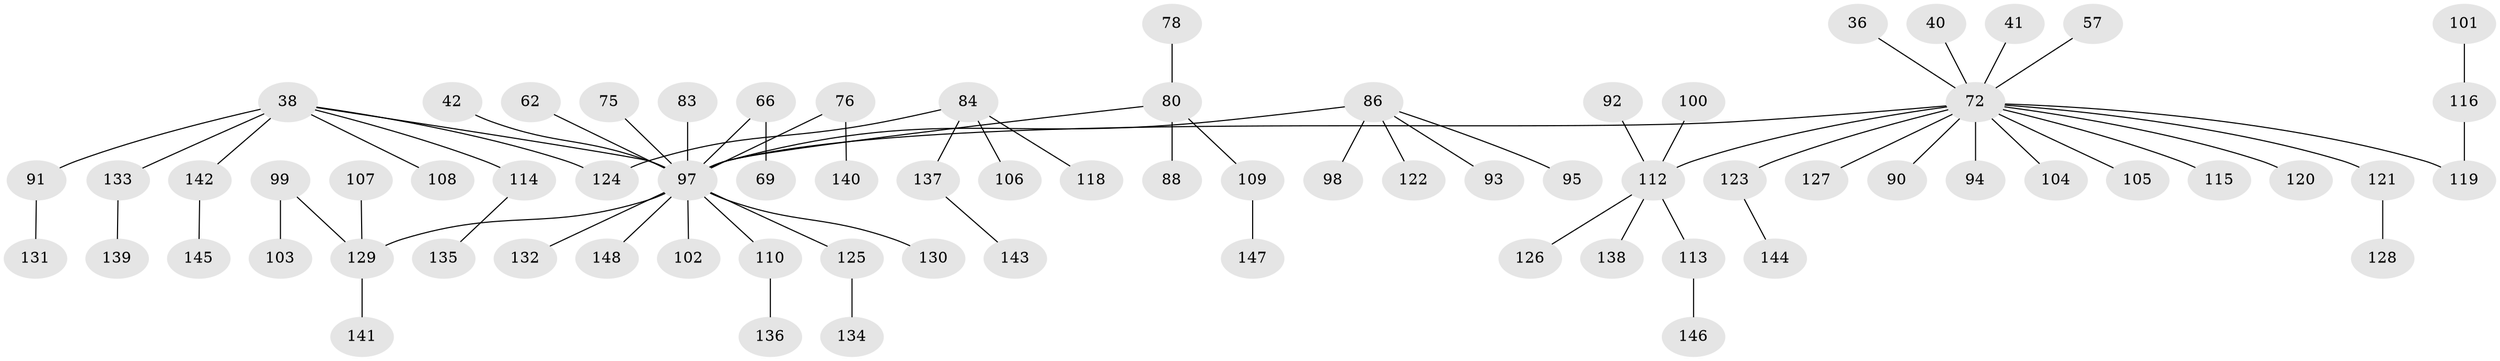 // original degree distribution, {2: 0.23648648648648649, 10: 0.006756756756756757, 4: 0.08783783783783784, 6: 0.02027027027027027, 3: 0.11486486486486487, 1: 0.5, 5: 0.033783783783783786}
// Generated by graph-tools (version 1.1) at 2025/44/03/04/25 21:44:43]
// undirected, 74 vertices, 73 edges
graph export_dot {
graph [start="1"]
  node [color=gray90,style=filled];
  36;
  38 [super="+23"];
  40;
  41;
  42;
  57;
  62;
  66;
  69;
  72 [super="+31+44"];
  75;
  76;
  78;
  80 [super="+52+58"];
  83;
  84 [super="+82"];
  86 [super="+61+59"];
  88;
  90;
  91 [super="+74"];
  92;
  93;
  94;
  95;
  97 [super="+7+53+55+71+89"];
  98;
  99;
  100;
  101;
  102;
  103;
  104;
  105;
  106;
  107;
  108;
  109;
  110 [super="+46"];
  112 [super="+87"];
  113;
  114;
  115 [super="+34"];
  116 [super="+79"];
  118;
  119 [super="+60"];
  120;
  121 [super="+96"];
  122;
  123 [super="+64"];
  124 [super="+77"];
  125 [super="+25"];
  126;
  127;
  128;
  129 [super="+47+117+50"];
  130;
  131;
  132 [super="+48"];
  133 [super="+111"];
  134;
  135;
  136;
  137;
  138;
  139;
  140;
  141;
  142;
  143;
  144;
  145;
  146;
  147;
  148;
  36 -- 72;
  38 -- 108;
  38 -- 114;
  38 -- 133 [weight=2];
  38 -- 142;
  38 -- 124;
  38 -- 97;
  38 -- 91;
  40 -- 72;
  41 -- 72;
  42 -- 97;
  57 -- 72;
  62 -- 97;
  66 -- 69;
  66 -- 97;
  72 -- 105;
  72 -- 120;
  72 -- 90;
  72 -- 94;
  72 -- 104;
  72 -- 127;
  72 -- 119;
  72 -- 97 [weight=2];
  72 -- 115;
  72 -- 121;
  72 -- 112;
  72 -- 123;
  75 -- 97;
  76 -- 140;
  76 -- 97;
  78 -- 80;
  80 -- 88;
  80 -- 97;
  80 -- 109;
  83 -- 97;
  84 -- 118;
  84 -- 137;
  84 -- 106;
  84 -- 124;
  86 -- 97 [weight=2];
  86 -- 122;
  86 -- 95;
  86 -- 98;
  86 -- 93;
  91 -- 131;
  92 -- 112;
  97 -- 148;
  97 -- 130;
  97 -- 102;
  97 -- 125;
  97 -- 110;
  97 -- 129;
  97 -- 132;
  99 -- 103;
  99 -- 129;
  100 -- 112;
  101 -- 116;
  107 -- 129;
  109 -- 147;
  110 -- 136;
  112 -- 113;
  112 -- 138;
  112 -- 126;
  113 -- 146;
  114 -- 135;
  116 -- 119;
  121 -- 128;
  123 -- 144;
  125 -- 134;
  129 -- 141;
  133 -- 139;
  137 -- 143;
  142 -- 145;
}
